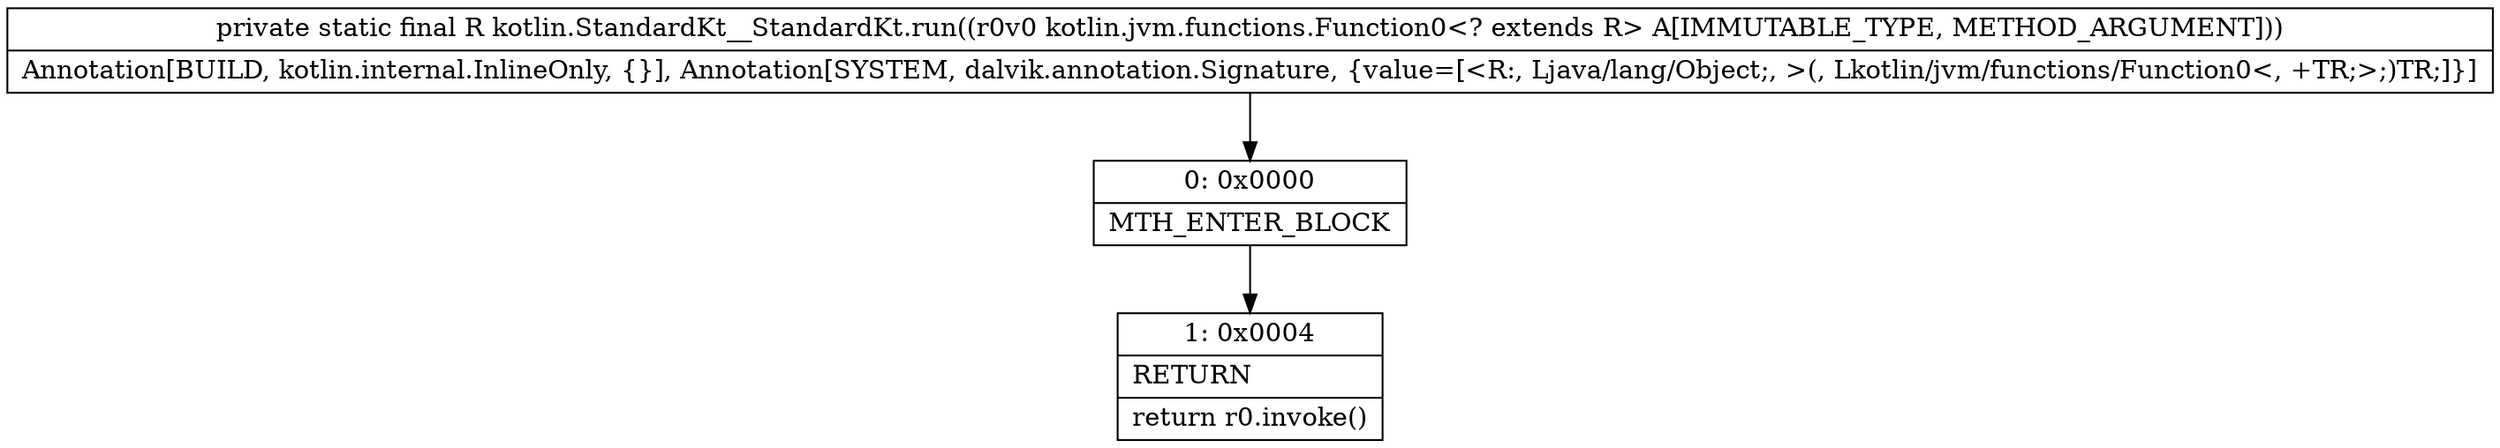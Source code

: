 digraph "CFG forkotlin.StandardKt__StandardKt.run(Lkotlin\/jvm\/functions\/Function0;)Ljava\/lang\/Object;" {
Node_0 [shape=record,label="{0\:\ 0x0000|MTH_ENTER_BLOCK\l}"];
Node_1 [shape=record,label="{1\:\ 0x0004|RETURN\l|return r0.invoke()\l}"];
MethodNode[shape=record,label="{private static final R kotlin.StandardKt__StandardKt.run((r0v0 kotlin.jvm.functions.Function0\<? extends R\> A[IMMUTABLE_TYPE, METHOD_ARGUMENT]))  | Annotation[BUILD, kotlin.internal.InlineOnly, \{\}], Annotation[SYSTEM, dalvik.annotation.Signature, \{value=[\<R:, Ljava\/lang\/Object;, \>(, Lkotlin\/jvm\/functions\/Function0\<, +TR;\>;)TR;]\}]\l}"];
MethodNode -> Node_0;
Node_0 -> Node_1;
}

